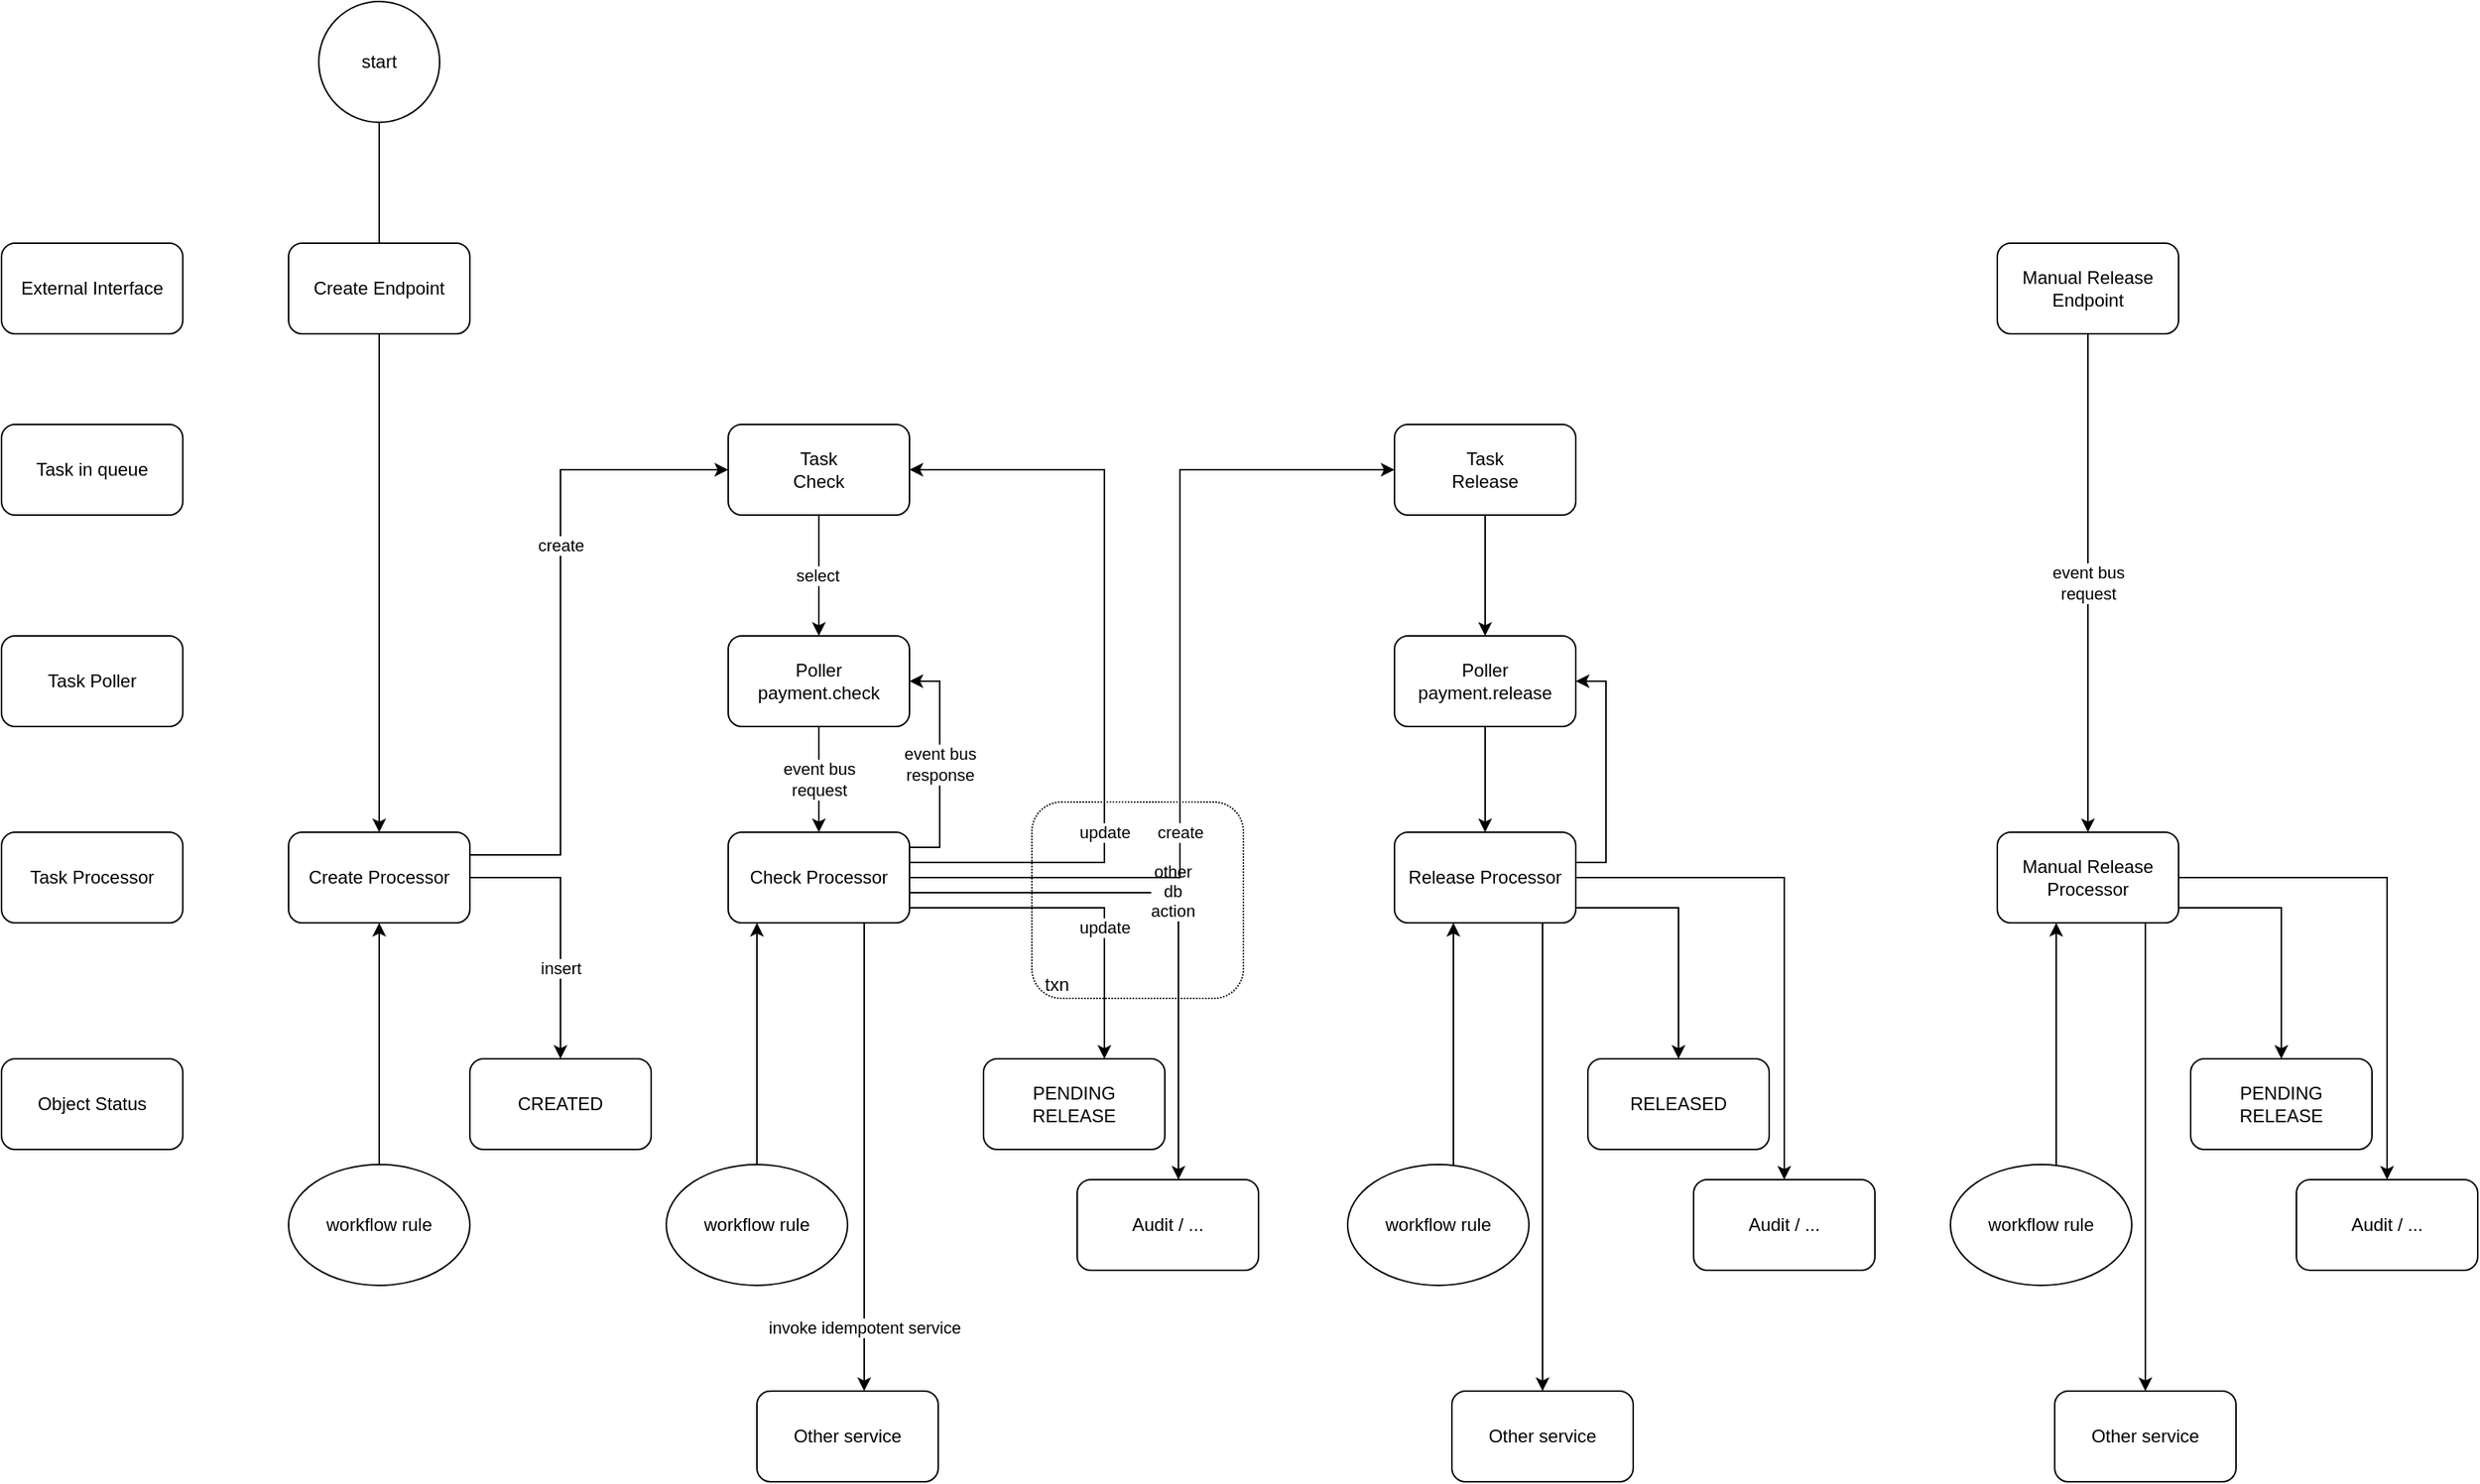 <mxfile version="22.0.8" type="github">
  <diagram name="Page-1" id="2YBvvXClWsGukQMizWep">
    <mxGraphModel dx="2924" dy="1077" grid="1" gridSize="10" guides="1" tooltips="1" connect="1" arrows="1" fold="1" page="1" pageScale="1" pageWidth="850" pageHeight="1100" math="0" shadow="0">
      <root>
        <mxCell id="0" />
        <mxCell id="1" parent="0" />
        <mxCell id="lIXqguOIdfTzaIHsmeOv-60" value="" style="edgeStyle=orthogonalEdgeStyle;rounded=0;orthogonalLoop=1;jettySize=auto;html=1;" edge="1" parent="1" source="lIXqguOIdfTzaIHsmeOv-93" target="lIXqguOIdfTzaIHsmeOv-72">
          <mxGeometry relative="1" as="geometry">
            <mxPoint x="-350" y="290" as="sourcePoint" />
          </mxGeometry>
        </mxCell>
        <mxCell id="lIXqguOIdfTzaIHsmeOv-61" value="select" style="edgeStyle=orthogonalEdgeStyle;rounded=0;orthogonalLoop=1;jettySize=auto;html=1;" edge="1" parent="1" source="lIXqguOIdfTzaIHsmeOv-62" target="lIXqguOIdfTzaIHsmeOv-85">
          <mxGeometry y="-1" relative="1" as="geometry">
            <Array as="points" />
            <mxPoint as="offset" />
          </mxGeometry>
        </mxCell>
        <mxCell id="lIXqguOIdfTzaIHsmeOv-62" value="Task&lt;br&gt;Check" style="rounded=1;whiteSpace=wrap;html=1;" vertex="1" parent="1">
          <mxGeometry x="-119" y="290" width="120" height="60" as="geometry" />
        </mxCell>
        <mxCell id="lIXqguOIdfTzaIHsmeOv-63" value="" style="edgeStyle=orthogonalEdgeStyle;rounded=0;orthogonalLoop=1;jettySize=auto;html=1;" edge="1" parent="1" source="lIXqguOIdfTzaIHsmeOv-87" target="lIXqguOIdfTzaIHsmeOv-78">
          <mxGeometry relative="1" as="geometry" />
        </mxCell>
        <mxCell id="lIXqguOIdfTzaIHsmeOv-64" value="Task&lt;br&gt;Release" style="rounded=1;whiteSpace=wrap;html=1;" vertex="1" parent="1">
          <mxGeometry x="322" y="290" width="120" height="60" as="geometry" />
        </mxCell>
        <mxCell id="lIXqguOIdfTzaIHsmeOv-65" value="CREATED" style="whiteSpace=wrap;html=1;rounded=1;" vertex="1" parent="1">
          <mxGeometry x="-290" y="710" width="120" height="60" as="geometry" />
        </mxCell>
        <mxCell id="lIXqguOIdfTzaIHsmeOv-66" value="PENDING&lt;br&gt;RELEASE" style="whiteSpace=wrap;html=1;rounded=1;" vertex="1" parent="1">
          <mxGeometry x="50" y="710" width="120" height="60" as="geometry" />
        </mxCell>
        <mxCell id="lIXqguOIdfTzaIHsmeOv-67" value="RELEASED" style="whiteSpace=wrap;html=1;rounded=1;" vertex="1" parent="1">
          <mxGeometry x="450" y="710" width="120" height="60" as="geometry" />
        </mxCell>
        <mxCell id="lIXqguOIdfTzaIHsmeOv-68" value="Task in queue" style="rounded=1;whiteSpace=wrap;html=1;" vertex="1" parent="1">
          <mxGeometry x="-600" y="290" width="120" height="60" as="geometry" />
        </mxCell>
        <mxCell id="lIXqguOIdfTzaIHsmeOv-69" value="Object Status" style="rounded=1;whiteSpace=wrap;html=1;" vertex="1" parent="1">
          <mxGeometry x="-600" y="710" width="120" height="60" as="geometry" />
        </mxCell>
        <mxCell id="lIXqguOIdfTzaIHsmeOv-70" value="create" style="edgeStyle=orthogonalEdgeStyle;rounded=0;orthogonalLoop=1;jettySize=auto;html=1;entryX=0;entryY=0.5;entryDx=0;entryDy=0;exitX=1;exitY=0.25;exitDx=0;exitDy=0;" edge="1" parent="1" source="lIXqguOIdfTzaIHsmeOv-72" target="lIXqguOIdfTzaIHsmeOv-62">
          <mxGeometry x="0.244" relative="1" as="geometry">
            <Array as="points">
              <mxPoint x="-230" y="575" />
              <mxPoint x="-230" y="320" />
            </Array>
            <mxPoint as="offset" />
          </mxGeometry>
        </mxCell>
        <mxCell id="lIXqguOIdfTzaIHsmeOv-71" value="insert" style="edgeStyle=orthogonalEdgeStyle;rounded=0;orthogonalLoop=1;jettySize=auto;html=1;" edge="1" parent="1" source="lIXqguOIdfTzaIHsmeOv-72" target="lIXqguOIdfTzaIHsmeOv-65">
          <mxGeometry x="0.333" relative="1" as="geometry">
            <Array as="points">
              <mxPoint x="-230" y="590" />
            </Array>
            <mxPoint as="offset" />
          </mxGeometry>
        </mxCell>
        <mxCell id="lIXqguOIdfTzaIHsmeOv-72" value="Create Processor" style="rounded=1;whiteSpace=wrap;html=1;" vertex="1" parent="1">
          <mxGeometry x="-410" y="560" width="120" height="60" as="geometry" />
        </mxCell>
        <mxCell id="lIXqguOIdfTzaIHsmeOv-73" value="event bus&lt;br&gt;response" style="edgeStyle=orthogonalEdgeStyle;rounded=0;orthogonalLoop=1;jettySize=auto;html=1;" edge="1" parent="1" source="lIXqguOIdfTzaIHsmeOv-76" target="lIXqguOIdfTzaIHsmeOv-85">
          <mxGeometry relative="1" as="geometry">
            <mxPoint x="35" y="80" as="sourcePoint" />
            <Array as="points">
              <mxPoint x="21" y="570" />
              <mxPoint x="21" y="460" />
            </Array>
          </mxGeometry>
        </mxCell>
        <mxCell id="lIXqguOIdfTzaIHsmeOv-74" value="other&lt;br&gt;db&lt;br&gt;action" style="edgeStyle=orthogonalEdgeStyle;rounded=0;orthogonalLoop=1;jettySize=auto;html=1;exitX=1;exitY=0.5;exitDx=0;exitDy=0;" edge="1" parent="1" source="lIXqguOIdfTzaIHsmeOv-76" target="lIXqguOIdfTzaIHsmeOv-94">
          <mxGeometry x="-0.027" y="1" relative="1" as="geometry">
            <mxPoint x="-30" y="70" as="sourcePoint" />
            <mxPoint x="179" y="510" as="targetPoint" />
            <Array as="points">
              <mxPoint x="1" y="600" />
              <mxPoint x="179" y="600" />
            </Array>
            <mxPoint as="offset" />
          </mxGeometry>
        </mxCell>
        <mxCell id="lIXqguOIdfTzaIHsmeOv-75" value="invoke idempotent service" style="edgeStyle=orthogonalEdgeStyle;rounded=0;orthogonalLoop=1;jettySize=auto;html=1;exitX=0.75;exitY=1;exitDx=0;exitDy=0;" edge="1" parent="1" source="lIXqguOIdfTzaIHsmeOv-76" target="lIXqguOIdfTzaIHsmeOv-95">
          <mxGeometry x="0.729" relative="1" as="geometry">
            <Array as="points">
              <mxPoint x="-29" y="810" />
              <mxPoint x="-29" y="810" />
            </Array>
            <mxPoint as="offset" />
          </mxGeometry>
        </mxCell>
        <mxCell id="lIXqguOIdfTzaIHsmeOv-76" value="Check Processor" style="rounded=1;whiteSpace=wrap;html=1;" vertex="1" parent="1">
          <mxGeometry x="-119" y="560" width="120" height="60" as="geometry" />
        </mxCell>
        <mxCell id="lIXqguOIdfTzaIHsmeOv-77" style="edgeStyle=orthogonalEdgeStyle;rounded=0;orthogonalLoop=1;jettySize=auto;html=1;entryX=1;entryY=0.5;entryDx=0;entryDy=0;" edge="1" parent="1" source="lIXqguOIdfTzaIHsmeOv-78" target="lIXqguOIdfTzaIHsmeOv-87">
          <mxGeometry relative="1" as="geometry">
            <Array as="points">
              <mxPoint x="462" y="580" />
              <mxPoint x="462" y="460" />
            </Array>
          </mxGeometry>
        </mxCell>
        <mxCell id="lIXqguOIdfTzaIHsmeOv-103" style="edgeStyle=orthogonalEdgeStyle;rounded=0;orthogonalLoop=1;jettySize=auto;html=1;" edge="1" parent="1" source="lIXqguOIdfTzaIHsmeOv-78" target="lIXqguOIdfTzaIHsmeOv-102">
          <mxGeometry relative="1" as="geometry" />
        </mxCell>
        <mxCell id="lIXqguOIdfTzaIHsmeOv-105" style="edgeStyle=orthogonalEdgeStyle;rounded=0;orthogonalLoop=1;jettySize=auto;html=1;" edge="1" parent="1" source="lIXqguOIdfTzaIHsmeOv-78" target="lIXqguOIdfTzaIHsmeOv-104">
          <mxGeometry relative="1" as="geometry">
            <Array as="points">
              <mxPoint x="420" y="650" />
              <mxPoint x="420" y="650" />
            </Array>
          </mxGeometry>
        </mxCell>
        <mxCell id="lIXqguOIdfTzaIHsmeOv-78" value="Release Processor" style="rounded=1;whiteSpace=wrap;html=1;" vertex="1" parent="1">
          <mxGeometry x="322" y="560" width="120" height="60" as="geometry" />
        </mxCell>
        <mxCell id="lIXqguOIdfTzaIHsmeOv-79" value="Task Processor" style="rounded=1;whiteSpace=wrap;html=1;" vertex="1" parent="1">
          <mxGeometry x="-600" y="560" width="120" height="60" as="geometry" />
        </mxCell>
        <mxCell id="lIXqguOIdfTzaIHsmeOv-80" value="Task Poller" style="rounded=1;whiteSpace=wrap;html=1;" vertex="1" parent="1">
          <mxGeometry x="-600" y="430" width="120" height="60" as="geometry" />
        </mxCell>
        <mxCell id="lIXqguOIdfTzaIHsmeOv-81" value="event bus&lt;br&gt;request" style="edgeStyle=orthogonalEdgeStyle;rounded=0;orthogonalLoop=1;jettySize=auto;html=1;" edge="1" parent="1" source="lIXqguOIdfTzaIHsmeOv-85" target="lIXqguOIdfTzaIHsmeOv-76">
          <mxGeometry relative="1" as="geometry" />
        </mxCell>
        <mxCell id="lIXqguOIdfTzaIHsmeOv-82" value="update" style="edgeStyle=orthogonalEdgeStyle;rounded=0;orthogonalLoop=1;jettySize=auto;html=1;entryX=1;entryY=0.5;entryDx=0;entryDy=0;exitX=1;exitY=0.5;exitDx=0;exitDy=0;" edge="1" parent="1" source="lIXqguOIdfTzaIHsmeOv-76" target="lIXqguOIdfTzaIHsmeOv-62">
          <mxGeometry x="-0.398" relative="1" as="geometry">
            <Array as="points">
              <mxPoint x="1" y="580" />
              <mxPoint x="130" y="580" />
              <mxPoint x="130" y="320" />
            </Array>
            <mxPoint as="offset" />
          </mxGeometry>
        </mxCell>
        <mxCell id="lIXqguOIdfTzaIHsmeOv-83" value="create" style="edgeStyle=orthogonalEdgeStyle;rounded=0;orthogonalLoop=1;jettySize=auto;html=1;exitX=1;exitY=0.5;exitDx=0;exitDy=0;" edge="1" parent="1" source="lIXqguOIdfTzaIHsmeOv-76" target="lIXqguOIdfTzaIHsmeOv-64">
          <mxGeometry x="-0.291" relative="1" as="geometry">
            <Array as="points">
              <mxPoint x="180" y="590" />
              <mxPoint x="180" y="320" />
            </Array>
            <mxPoint as="offset" />
          </mxGeometry>
        </mxCell>
        <mxCell id="lIXqguOIdfTzaIHsmeOv-84" value="update" style="edgeStyle=orthogonalEdgeStyle;rounded=0;orthogonalLoop=1;jettySize=auto;html=1;" edge="1" parent="1" source="lIXqguOIdfTzaIHsmeOv-76" target="lIXqguOIdfTzaIHsmeOv-66">
          <mxGeometry x="0.234" relative="1" as="geometry">
            <mxPoint x="10" y="60" as="sourcePoint" />
            <mxPoint x="170" y="430" as="targetPoint" />
            <Array as="points">
              <mxPoint x="130" y="610" />
            </Array>
            <mxPoint as="offset" />
          </mxGeometry>
        </mxCell>
        <mxCell id="lIXqguOIdfTzaIHsmeOv-85" value="Poller&lt;br&gt;payment.check" style="rounded=1;whiteSpace=wrap;html=1;" vertex="1" parent="1">
          <mxGeometry x="-119" y="430" width="120" height="60" as="geometry" />
        </mxCell>
        <mxCell id="lIXqguOIdfTzaIHsmeOv-86" value="" style="edgeStyle=orthogonalEdgeStyle;rounded=0;orthogonalLoop=1;jettySize=auto;html=1;" edge="1" parent="1" source="lIXqguOIdfTzaIHsmeOv-64" target="lIXqguOIdfTzaIHsmeOv-87">
          <mxGeometry relative="1" as="geometry">
            <mxPoint x="382" y="290" as="sourcePoint" />
            <mxPoint x="382" y="90" as="targetPoint" />
          </mxGeometry>
        </mxCell>
        <mxCell id="lIXqguOIdfTzaIHsmeOv-87" value="Poller&lt;br&gt;payment.release" style="rounded=1;whiteSpace=wrap;html=1;" vertex="1" parent="1">
          <mxGeometry x="322" y="430" width="120" height="60" as="geometry" />
        </mxCell>
        <mxCell id="lIXqguOIdfTzaIHsmeOv-88" value="" style="edgeStyle=orthogonalEdgeStyle;rounded=0;orthogonalLoop=1;jettySize=auto;html=1;" edge="1" parent="1" source="lIXqguOIdfTzaIHsmeOv-89" target="lIXqguOIdfTzaIHsmeOv-76">
          <mxGeometry relative="1" as="geometry">
            <Array as="points">
              <mxPoint x="-100" y="640" />
              <mxPoint x="-100" y="640" />
            </Array>
          </mxGeometry>
        </mxCell>
        <mxCell id="lIXqguOIdfTzaIHsmeOv-89" value="workflow rule" style="ellipse;whiteSpace=wrap;html=1;" vertex="1" parent="1">
          <mxGeometry x="-160" y="780" width="120" height="80" as="geometry" />
        </mxCell>
        <mxCell id="lIXqguOIdfTzaIHsmeOv-90" value="" style="edgeStyle=orthogonalEdgeStyle;rounded=0;orthogonalLoop=1;jettySize=auto;html=1;" edge="1" parent="1" source="lIXqguOIdfTzaIHsmeOv-91" target="lIXqguOIdfTzaIHsmeOv-72">
          <mxGeometry relative="1" as="geometry" />
        </mxCell>
        <mxCell id="lIXqguOIdfTzaIHsmeOv-91" value="workflow rule" style="ellipse;whiteSpace=wrap;html=1;" vertex="1" parent="1">
          <mxGeometry x="-410" y="780" width="120" height="80" as="geometry" />
        </mxCell>
        <mxCell id="lIXqguOIdfTzaIHsmeOv-92" value="&amp;nbsp; txn" style="rounded=1;whiteSpace=wrap;html=1;dashed=1;dashPattern=1 1;fillColor=none;align=left;verticalAlign=bottom;" vertex="1" parent="1">
          <mxGeometry x="82" y="540" width="140" height="130" as="geometry" />
        </mxCell>
        <mxCell id="lIXqguOIdfTzaIHsmeOv-93" value="start" style="ellipse;whiteSpace=wrap;html=1;aspect=fixed;" vertex="1" parent="1">
          <mxGeometry x="-390" y="10" width="80" height="80" as="geometry" />
        </mxCell>
        <mxCell id="lIXqguOIdfTzaIHsmeOv-94" value="Audit / ..." style="whiteSpace=wrap;html=1;rounded=1;" vertex="1" parent="1">
          <mxGeometry x="112" y="790" width="120" height="60" as="geometry" />
        </mxCell>
        <mxCell id="lIXqguOIdfTzaIHsmeOv-95" value="Other service" style="rounded=1;whiteSpace=wrap;html=1;" vertex="1" parent="1">
          <mxGeometry x="-100" y="930" width="120" height="60" as="geometry" />
        </mxCell>
        <mxCell id="lIXqguOIdfTzaIHsmeOv-96" style="edgeStyle=orthogonalEdgeStyle;rounded=0;orthogonalLoop=1;jettySize=auto;html=1;" edge="1" parent="1" source="lIXqguOIdfTzaIHsmeOv-78" target="lIXqguOIdfTzaIHsmeOv-67">
          <mxGeometry relative="1" as="geometry">
            <Array as="points">
              <mxPoint x="510" y="610" />
            </Array>
          </mxGeometry>
        </mxCell>
        <mxCell id="lIXqguOIdfTzaIHsmeOv-102" value="Audit / ..." style="whiteSpace=wrap;html=1;rounded=1;" vertex="1" parent="1">
          <mxGeometry x="520" y="790" width="120" height="60" as="geometry" />
        </mxCell>
        <mxCell id="lIXqguOIdfTzaIHsmeOv-104" value="Other service" style="rounded=1;whiteSpace=wrap;html=1;" vertex="1" parent="1">
          <mxGeometry x="360" y="930" width="120" height="60" as="geometry" />
        </mxCell>
        <mxCell id="lIXqguOIdfTzaIHsmeOv-107" style="edgeStyle=orthogonalEdgeStyle;rounded=0;orthogonalLoop=1;jettySize=auto;html=1;" edge="1" parent="1" source="lIXqguOIdfTzaIHsmeOv-106" target="lIXqguOIdfTzaIHsmeOv-78">
          <mxGeometry relative="1" as="geometry">
            <Array as="points">
              <mxPoint x="361" y="690" />
              <mxPoint x="361" y="690" />
            </Array>
          </mxGeometry>
        </mxCell>
        <mxCell id="lIXqguOIdfTzaIHsmeOv-106" value="workflow rule" style="ellipse;whiteSpace=wrap;html=1;" vertex="1" parent="1">
          <mxGeometry x="291" y="780" width="120" height="80" as="geometry" />
        </mxCell>
        <mxCell id="lIXqguOIdfTzaIHsmeOv-108" value="External Interface" style="rounded=1;whiteSpace=wrap;html=1;" vertex="1" parent="1">
          <mxGeometry x="-600" y="170" width="120" height="60" as="geometry" />
        </mxCell>
        <mxCell id="lIXqguOIdfTzaIHsmeOv-109" value="Create Endpoint" style="rounded=1;whiteSpace=wrap;html=1;" vertex="1" parent="1">
          <mxGeometry x="-410" y="170" width="120" height="60" as="geometry" />
        </mxCell>
        <mxCell id="lIXqguOIdfTzaIHsmeOv-120" value="event bus&lt;br&gt;request" style="edgeStyle=orthogonalEdgeStyle;rounded=0;orthogonalLoop=1;jettySize=auto;html=1;" edge="1" parent="1" source="lIXqguOIdfTzaIHsmeOv-110" target="lIXqguOIdfTzaIHsmeOv-114">
          <mxGeometry relative="1" as="geometry" />
        </mxCell>
        <mxCell id="lIXqguOIdfTzaIHsmeOv-110" value="Manual Release Endpoint" style="rounded=1;whiteSpace=wrap;html=1;" vertex="1" parent="1">
          <mxGeometry x="721" y="170" width="120" height="60" as="geometry" />
        </mxCell>
        <mxCell id="lIXqguOIdfTzaIHsmeOv-111" value="PENDING&lt;br&gt;RELEASE" style="whiteSpace=wrap;html=1;rounded=1;" vertex="1" parent="1">
          <mxGeometry x="849" y="710" width="120" height="60" as="geometry" />
        </mxCell>
        <mxCell id="lIXqguOIdfTzaIHsmeOv-112" style="edgeStyle=orthogonalEdgeStyle;rounded=0;orthogonalLoop=1;jettySize=auto;html=1;" edge="1" parent="1" source="lIXqguOIdfTzaIHsmeOv-114" target="lIXqguOIdfTzaIHsmeOv-116">
          <mxGeometry relative="1" as="geometry" />
        </mxCell>
        <mxCell id="lIXqguOIdfTzaIHsmeOv-113" style="edgeStyle=orthogonalEdgeStyle;rounded=0;orthogonalLoop=1;jettySize=auto;html=1;" edge="1" parent="1" source="lIXqguOIdfTzaIHsmeOv-114" target="lIXqguOIdfTzaIHsmeOv-117">
          <mxGeometry relative="1" as="geometry">
            <Array as="points">
              <mxPoint x="819" y="650" />
              <mxPoint x="819" y="650" />
            </Array>
          </mxGeometry>
        </mxCell>
        <mxCell id="lIXqguOIdfTzaIHsmeOv-114" value="Manual Release Processor" style="rounded=1;whiteSpace=wrap;html=1;" vertex="1" parent="1">
          <mxGeometry x="721" y="560" width="120" height="60" as="geometry" />
        </mxCell>
        <mxCell id="lIXqguOIdfTzaIHsmeOv-115" style="edgeStyle=orthogonalEdgeStyle;rounded=0;orthogonalLoop=1;jettySize=auto;html=1;" edge="1" parent="1" source="lIXqguOIdfTzaIHsmeOv-114" target="lIXqguOIdfTzaIHsmeOv-111">
          <mxGeometry relative="1" as="geometry">
            <Array as="points">
              <mxPoint x="909" y="610" />
            </Array>
          </mxGeometry>
        </mxCell>
        <mxCell id="lIXqguOIdfTzaIHsmeOv-116" value="Audit / ..." style="whiteSpace=wrap;html=1;rounded=1;" vertex="1" parent="1">
          <mxGeometry x="919" y="790" width="120" height="60" as="geometry" />
        </mxCell>
        <mxCell id="lIXqguOIdfTzaIHsmeOv-117" value="Other service" style="rounded=1;whiteSpace=wrap;html=1;" vertex="1" parent="1">
          <mxGeometry x="759" y="930" width="120" height="60" as="geometry" />
        </mxCell>
        <mxCell id="lIXqguOIdfTzaIHsmeOv-118" style="edgeStyle=orthogonalEdgeStyle;rounded=0;orthogonalLoop=1;jettySize=auto;html=1;" edge="1" parent="1" source="lIXqguOIdfTzaIHsmeOv-119" target="lIXqguOIdfTzaIHsmeOv-114">
          <mxGeometry relative="1" as="geometry">
            <Array as="points">
              <mxPoint x="760" y="690" />
              <mxPoint x="760" y="690" />
            </Array>
          </mxGeometry>
        </mxCell>
        <mxCell id="lIXqguOIdfTzaIHsmeOv-119" value="workflow rule" style="ellipse;whiteSpace=wrap;html=1;" vertex="1" parent="1">
          <mxGeometry x="690" y="780" width="120" height="80" as="geometry" />
        </mxCell>
      </root>
    </mxGraphModel>
  </diagram>
</mxfile>
